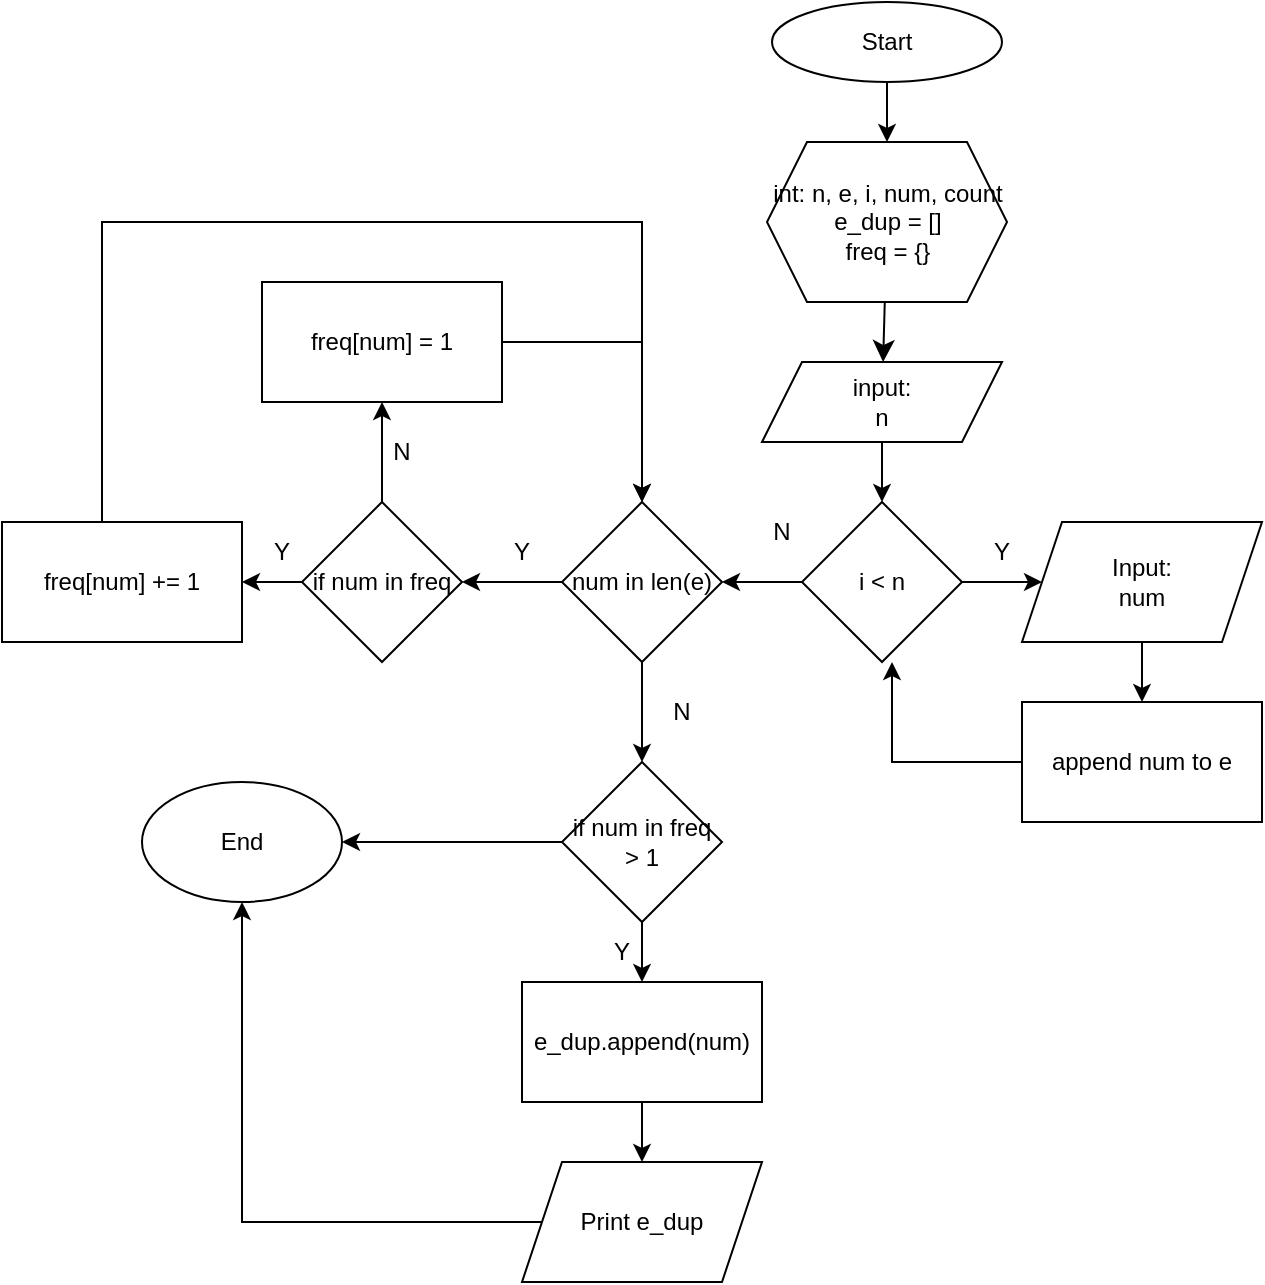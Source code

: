 <mxfile version="24.8.3">
  <diagram name="Page-1" id="8MqtT15N7sQvPAGygKqi">
    <mxGraphModel dx="1150" dy="350" grid="1" gridSize="10" guides="1" tooltips="1" connect="1" arrows="1" fold="1" page="1" pageScale="1" pageWidth="850" pageHeight="1100" math="0" shadow="0">
      <root>
        <mxCell id="0" />
        <mxCell id="1" parent="0" />
        <mxCell id="CQjiUJkjbMMS3iOZPv2z-1" value="" style="edgeStyle=orthogonalEdgeStyle;rounded=0;orthogonalLoop=1;jettySize=auto;html=1;" edge="1" parent="1" source="CQjiUJkjbMMS3iOZPv2z-2" target="CQjiUJkjbMMS3iOZPv2z-4">
          <mxGeometry relative="1" as="geometry" />
        </mxCell>
        <mxCell id="CQjiUJkjbMMS3iOZPv2z-2" value="Start" style="ellipse;whiteSpace=wrap;html=1;" vertex="1" parent="1">
          <mxGeometry x="365" y="20" width="115" height="40" as="geometry" />
        </mxCell>
        <mxCell id="CQjiUJkjbMMS3iOZPv2z-3" value="" style="edgeStyle=none;curved=1;rounded=0;orthogonalLoop=1;jettySize=auto;html=1;fontSize=12;startSize=8;endSize=8;" edge="1" parent="1" source="CQjiUJkjbMMS3iOZPv2z-4" target="CQjiUJkjbMMS3iOZPv2z-6">
          <mxGeometry relative="1" as="geometry" />
        </mxCell>
        <mxCell id="CQjiUJkjbMMS3iOZPv2z-4" value="int: n, e, i, num, count&lt;div&gt;e_dup = []&lt;div&gt;freq = {}&lt;/div&gt;&lt;/div&gt;" style="shape=hexagon;perimeter=hexagonPerimeter2;whiteSpace=wrap;html=1;fixedSize=1;" vertex="1" parent="1">
          <mxGeometry x="362.5" y="90" width="120" height="80" as="geometry" />
        </mxCell>
        <mxCell id="CQjiUJkjbMMS3iOZPv2z-5" value="" style="edgeStyle=orthogonalEdgeStyle;rounded=0;orthogonalLoop=1;jettySize=auto;html=1;" edge="1" parent="1" source="CQjiUJkjbMMS3iOZPv2z-6" target="CQjiUJkjbMMS3iOZPv2z-9">
          <mxGeometry relative="1" as="geometry" />
        </mxCell>
        <mxCell id="CQjiUJkjbMMS3iOZPv2z-6" value="input:&lt;div&gt;n&lt;/div&gt;" style="shape=parallelogram;perimeter=parallelogramPerimeter;whiteSpace=wrap;html=1;fixedSize=1;" vertex="1" parent="1">
          <mxGeometry x="360" y="200" width="120" height="40" as="geometry" />
        </mxCell>
        <mxCell id="CQjiUJkjbMMS3iOZPv2z-7" value="" style="edgeStyle=orthogonalEdgeStyle;rounded=0;orthogonalLoop=1;jettySize=auto;html=1;" edge="1" parent="1" source="CQjiUJkjbMMS3iOZPv2z-9" target="CQjiUJkjbMMS3iOZPv2z-11">
          <mxGeometry relative="1" as="geometry" />
        </mxCell>
        <mxCell id="CQjiUJkjbMMS3iOZPv2z-41" value="" style="edgeStyle=orthogonalEdgeStyle;rounded=0;orthogonalLoop=1;jettySize=auto;html=1;" edge="1" parent="1" source="CQjiUJkjbMMS3iOZPv2z-9" target="CQjiUJkjbMMS3iOZPv2z-40">
          <mxGeometry relative="1" as="geometry" />
        </mxCell>
        <mxCell id="CQjiUJkjbMMS3iOZPv2z-9" value="i &amp;lt; n" style="rhombus;whiteSpace=wrap;html=1;" vertex="1" parent="1">
          <mxGeometry x="380" y="270" width="80" height="80" as="geometry" />
        </mxCell>
        <mxCell id="CQjiUJkjbMMS3iOZPv2z-10" value="" style="edgeStyle=orthogonalEdgeStyle;rounded=0;orthogonalLoop=1;jettySize=auto;html=1;" edge="1" parent="1" source="CQjiUJkjbMMS3iOZPv2z-11" target="CQjiUJkjbMMS3iOZPv2z-12">
          <mxGeometry relative="1" as="geometry" />
        </mxCell>
        <mxCell id="CQjiUJkjbMMS3iOZPv2z-11" value="Input:&lt;div&gt;num&lt;/div&gt;" style="shape=parallelogram;perimeter=parallelogramPerimeter;whiteSpace=wrap;html=1;fixedSize=1;" vertex="1" parent="1">
          <mxGeometry x="490" y="280" width="120" height="60" as="geometry" />
        </mxCell>
        <mxCell id="CQjiUJkjbMMS3iOZPv2z-12" value="append num to e" style="rounded=0;whiteSpace=wrap;html=1;" vertex="1" parent="1">
          <mxGeometry x="490" y="370" width="120" height="60" as="geometry" />
        </mxCell>
        <mxCell id="CQjiUJkjbMMS3iOZPv2z-13" value="Y" style="text;strokeColor=none;align=center;fillColor=none;html=1;verticalAlign=middle;whiteSpace=wrap;rounded=0;" vertex="1" parent="1">
          <mxGeometry x="450" y="280" width="60" height="30" as="geometry" />
        </mxCell>
        <mxCell id="CQjiUJkjbMMS3iOZPv2z-14" value="" style="endArrow=classic;html=1;rounded=0;exitX=0;exitY=0.5;exitDx=0;exitDy=0;" edge="1" parent="1" source="CQjiUJkjbMMS3iOZPv2z-12">
          <mxGeometry width="50" height="50" relative="1" as="geometry">
            <mxPoint x="425" y="440" as="sourcePoint" />
            <mxPoint x="425" y="350" as="targetPoint" />
            <Array as="points">
              <mxPoint x="425" y="400" />
            </Array>
          </mxGeometry>
        </mxCell>
        <mxCell id="CQjiUJkjbMMS3iOZPv2z-15" value="N" style="text;strokeColor=none;align=center;fillColor=none;html=1;verticalAlign=middle;whiteSpace=wrap;rounded=0;" vertex="1" parent="1">
          <mxGeometry x="340" y="270" width="60" height="30" as="geometry" />
        </mxCell>
        <mxCell id="CQjiUJkjbMMS3iOZPv2z-18" value="" style="edgeStyle=orthogonalEdgeStyle;rounded=0;orthogonalLoop=1;jettySize=auto;html=1;" edge="1" parent="1" source="CQjiUJkjbMMS3iOZPv2z-16" target="CQjiUJkjbMMS3iOZPv2z-17">
          <mxGeometry relative="1" as="geometry" />
        </mxCell>
        <mxCell id="CQjiUJkjbMMS3iOZPv2z-38" value="" style="edgeStyle=orthogonalEdgeStyle;rounded=0;orthogonalLoop=1;jettySize=auto;html=1;" edge="1" parent="1" source="CQjiUJkjbMMS3iOZPv2z-16" target="CQjiUJkjbMMS3iOZPv2z-37">
          <mxGeometry relative="1" as="geometry" />
        </mxCell>
        <mxCell id="CQjiUJkjbMMS3iOZPv2z-16" value="if num in freq" style="rhombus;whiteSpace=wrap;html=1;" vertex="1" parent="1">
          <mxGeometry x="130" y="270" width="80" height="80" as="geometry" />
        </mxCell>
        <mxCell id="CQjiUJkjbMMS3iOZPv2z-48" style="edgeStyle=orthogonalEdgeStyle;rounded=0;orthogonalLoop=1;jettySize=auto;html=1;entryX=0.5;entryY=0;entryDx=0;entryDy=0;" edge="1" parent="1" source="CQjiUJkjbMMS3iOZPv2z-17" target="CQjiUJkjbMMS3iOZPv2z-40">
          <mxGeometry relative="1" as="geometry">
            <Array as="points">
              <mxPoint x="30" y="130" />
              <mxPoint x="300" y="130" />
            </Array>
          </mxGeometry>
        </mxCell>
        <mxCell id="CQjiUJkjbMMS3iOZPv2z-17" value="freq[num] += 1" style="rounded=0;whiteSpace=wrap;html=1;" vertex="1" parent="1">
          <mxGeometry x="-20" y="280" width="120" height="60" as="geometry" />
        </mxCell>
        <mxCell id="CQjiUJkjbMMS3iOZPv2z-34" value="Y" style="text;strokeColor=none;align=center;fillColor=none;html=1;verticalAlign=middle;whiteSpace=wrap;rounded=0;" vertex="1" parent="1">
          <mxGeometry x="90" y="280" width="60" height="30" as="geometry" />
        </mxCell>
        <mxCell id="CQjiUJkjbMMS3iOZPv2z-47" style="edgeStyle=orthogonalEdgeStyle;rounded=0;orthogonalLoop=1;jettySize=auto;html=1;entryX=0.5;entryY=0;entryDx=0;entryDy=0;" edge="1" parent="1" source="CQjiUJkjbMMS3iOZPv2z-37" target="CQjiUJkjbMMS3iOZPv2z-40">
          <mxGeometry relative="1" as="geometry" />
        </mxCell>
        <mxCell id="CQjiUJkjbMMS3iOZPv2z-37" value="freq[num] = 1" style="rounded=0;whiteSpace=wrap;html=1;" vertex="1" parent="1">
          <mxGeometry x="110" y="160" width="120" height="60" as="geometry" />
        </mxCell>
        <mxCell id="CQjiUJkjbMMS3iOZPv2z-39" value="N" style="text;strokeColor=none;align=center;fillColor=none;html=1;verticalAlign=middle;whiteSpace=wrap;rounded=0;" vertex="1" parent="1">
          <mxGeometry x="150" y="230" width="60" height="30" as="geometry" />
        </mxCell>
        <mxCell id="CQjiUJkjbMMS3iOZPv2z-50" value="" style="edgeStyle=orthogonalEdgeStyle;rounded=0;orthogonalLoop=1;jettySize=auto;html=1;" edge="1" parent="1" source="CQjiUJkjbMMS3iOZPv2z-40">
          <mxGeometry relative="1" as="geometry">
            <mxPoint x="300" y="400" as="targetPoint" />
          </mxGeometry>
        </mxCell>
        <mxCell id="CQjiUJkjbMMS3iOZPv2z-40" value="num in len(e)" style="rhombus;whiteSpace=wrap;html=1;" vertex="1" parent="1">
          <mxGeometry x="260" y="270" width="80" height="80" as="geometry" />
        </mxCell>
        <mxCell id="CQjiUJkjbMMS3iOZPv2z-45" value="" style="endArrow=classic;html=1;rounded=0;entryX=1;entryY=0.5;entryDx=0;entryDy=0;" edge="1" parent="1" target="CQjiUJkjbMMS3iOZPv2z-16">
          <mxGeometry width="50" height="50" relative="1" as="geometry">
            <mxPoint x="260" y="310" as="sourcePoint" />
            <mxPoint x="310" y="260" as="targetPoint" />
          </mxGeometry>
        </mxCell>
        <mxCell id="CQjiUJkjbMMS3iOZPv2z-46" value="Y" style="text;strokeColor=none;align=center;fillColor=none;html=1;verticalAlign=middle;whiteSpace=wrap;rounded=0;" vertex="1" parent="1">
          <mxGeometry x="210" y="280" width="60" height="30" as="geometry" />
        </mxCell>
        <mxCell id="CQjiUJkjbMMS3iOZPv2z-51" value="N" style="text;strokeColor=none;align=center;fillColor=none;html=1;verticalAlign=middle;whiteSpace=wrap;rounded=0;" vertex="1" parent="1">
          <mxGeometry x="290" y="360" width="60" height="30" as="geometry" />
        </mxCell>
        <mxCell id="CQjiUJkjbMMS3iOZPv2z-54" value="" style="edgeStyle=orthogonalEdgeStyle;rounded=0;orthogonalLoop=1;jettySize=auto;html=1;" edge="1" parent="1" source="CQjiUJkjbMMS3iOZPv2z-52" target="CQjiUJkjbMMS3iOZPv2z-53">
          <mxGeometry relative="1" as="geometry" />
        </mxCell>
        <mxCell id="CQjiUJkjbMMS3iOZPv2z-60" value="" style="edgeStyle=orthogonalEdgeStyle;rounded=0;orthogonalLoop=1;jettySize=auto;html=1;" edge="1" parent="1" source="CQjiUJkjbMMS3iOZPv2z-52" target="CQjiUJkjbMMS3iOZPv2z-59">
          <mxGeometry relative="1" as="geometry" />
        </mxCell>
        <mxCell id="CQjiUJkjbMMS3iOZPv2z-52" value="if num in freq &amp;gt; 1" style="rhombus;whiteSpace=wrap;html=1;" vertex="1" parent="1">
          <mxGeometry x="260" y="400" width="80" height="80" as="geometry" />
        </mxCell>
        <mxCell id="CQjiUJkjbMMS3iOZPv2z-58" value="" style="edgeStyle=orthogonalEdgeStyle;rounded=0;orthogonalLoop=1;jettySize=auto;html=1;" edge="1" parent="1" source="CQjiUJkjbMMS3iOZPv2z-53" target="CQjiUJkjbMMS3iOZPv2z-57">
          <mxGeometry relative="1" as="geometry" />
        </mxCell>
        <mxCell id="CQjiUJkjbMMS3iOZPv2z-53" value="e_dup.append(num)" style="rounded=0;whiteSpace=wrap;html=1;" vertex="1" parent="1">
          <mxGeometry x="240" y="510" width="120" height="60" as="geometry" />
        </mxCell>
        <mxCell id="CQjiUJkjbMMS3iOZPv2z-55" value="Y" style="text;strokeColor=none;align=center;fillColor=none;html=1;verticalAlign=middle;whiteSpace=wrap;rounded=0;" vertex="1" parent="1">
          <mxGeometry x="260" y="480" width="60" height="30" as="geometry" />
        </mxCell>
        <mxCell id="CQjiUJkjbMMS3iOZPv2z-61" style="edgeStyle=orthogonalEdgeStyle;rounded=0;orthogonalLoop=1;jettySize=auto;html=1;entryX=0.5;entryY=1;entryDx=0;entryDy=0;" edge="1" parent="1" source="CQjiUJkjbMMS3iOZPv2z-57" target="CQjiUJkjbMMS3iOZPv2z-59">
          <mxGeometry relative="1" as="geometry" />
        </mxCell>
        <mxCell id="CQjiUJkjbMMS3iOZPv2z-57" value="Print e_dup" style="shape=parallelogram;perimeter=parallelogramPerimeter;whiteSpace=wrap;html=1;fixedSize=1;" vertex="1" parent="1">
          <mxGeometry x="240" y="600" width="120" height="60" as="geometry" />
        </mxCell>
        <mxCell id="CQjiUJkjbMMS3iOZPv2z-59" value="End" style="ellipse;whiteSpace=wrap;html=1;" vertex="1" parent="1">
          <mxGeometry x="50" y="410" width="100" height="60" as="geometry" />
        </mxCell>
      </root>
    </mxGraphModel>
  </diagram>
</mxfile>
